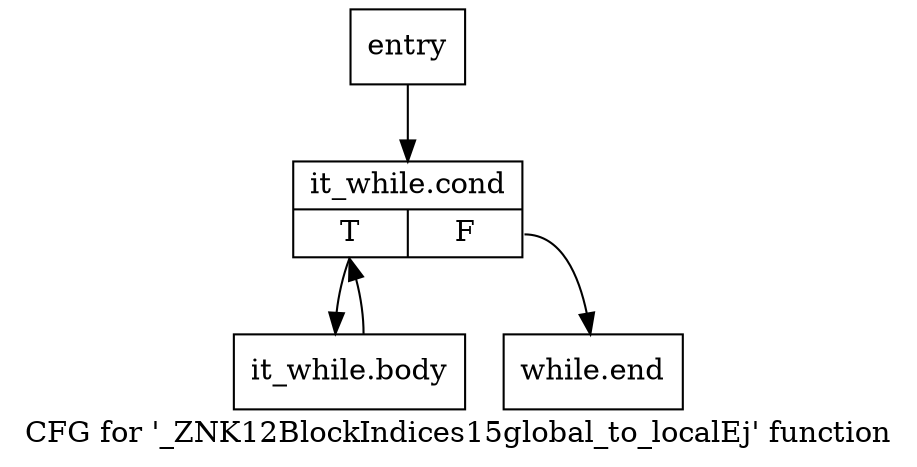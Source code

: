 digraph "CFG for '_ZNK12BlockIndices15global_to_localEj' function" {
	label="CFG for '_ZNK12BlockIndices15global_to_localEj' function";

	Node0x2d5f990 [shape=record,label="{entry}"];
	Node0x2d5f990 -> Node0x2d5f9e0;
	Node0x2d5f9e0 [shape=record,label="{it_while.cond|{<s0>T|<s1>F}}"];
	Node0x2d5f9e0:s0 -> Node0x2d5fa30;
	Node0x2d5f9e0:s1 -> Node0x2d5fa80;
	Node0x2d5fa30 [shape=record,label="{it_while.body}"];
	Node0x2d5fa30 -> Node0x2d5f9e0;
	Node0x2d5fa80 [shape=record,label="{while.end}"];
}
